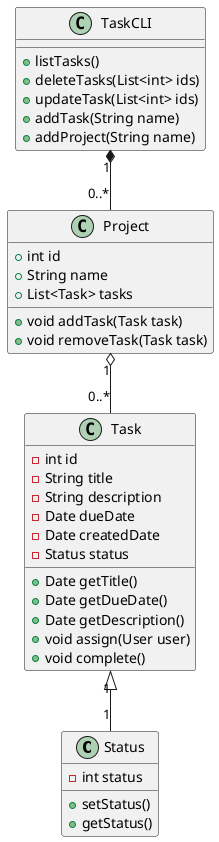 @startuml

' class User {
'     -String name

'     +String getName()
'     ' +void login()
'     ' +void logout()
' }

class Status {
    - int status
    + setStatus()
    + getStatus()
}

class Task {
    -int id
    -String title
    -String description
    -Date dueDate
    -Date createdDate
    -Status status

    +Date getTitle()
    +Date getDueDate()
    +Date getDescription()
    +void assign(User user)
    +void complete()
}

class Project {
    +int id
    +String name
    +List<Task> tasks
    +void addTask(Task task)
    +void removeTask(Task task)
}

class TaskCLI{
    +listTasks()
    +deleteTasks(List<int> ids)
    +updateTask(List<int> ids)
    +addTask(String name)
    +addProject(String name)
}

' User "1" -- "0..*" Task : assigns >
Project "1" o-- "0..*" Task
Task "1" <|-- "1" Status
TaskCLI "1" *-- "0..*" Project

@enduml